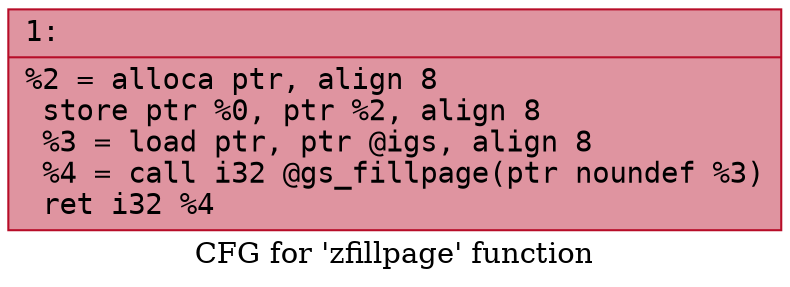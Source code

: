 digraph "CFG for 'zfillpage' function" {
	label="CFG for 'zfillpage' function";

	Node0x60000033dfe0 [shape=record,color="#b70d28ff", style=filled, fillcolor="#b70d2870" fontname="Courier",label="{1:\l|  %2 = alloca ptr, align 8\l  store ptr %0, ptr %2, align 8\l  %3 = load ptr, ptr @igs, align 8\l  %4 = call i32 @gs_fillpage(ptr noundef %3)\l  ret i32 %4\l}"];
}

